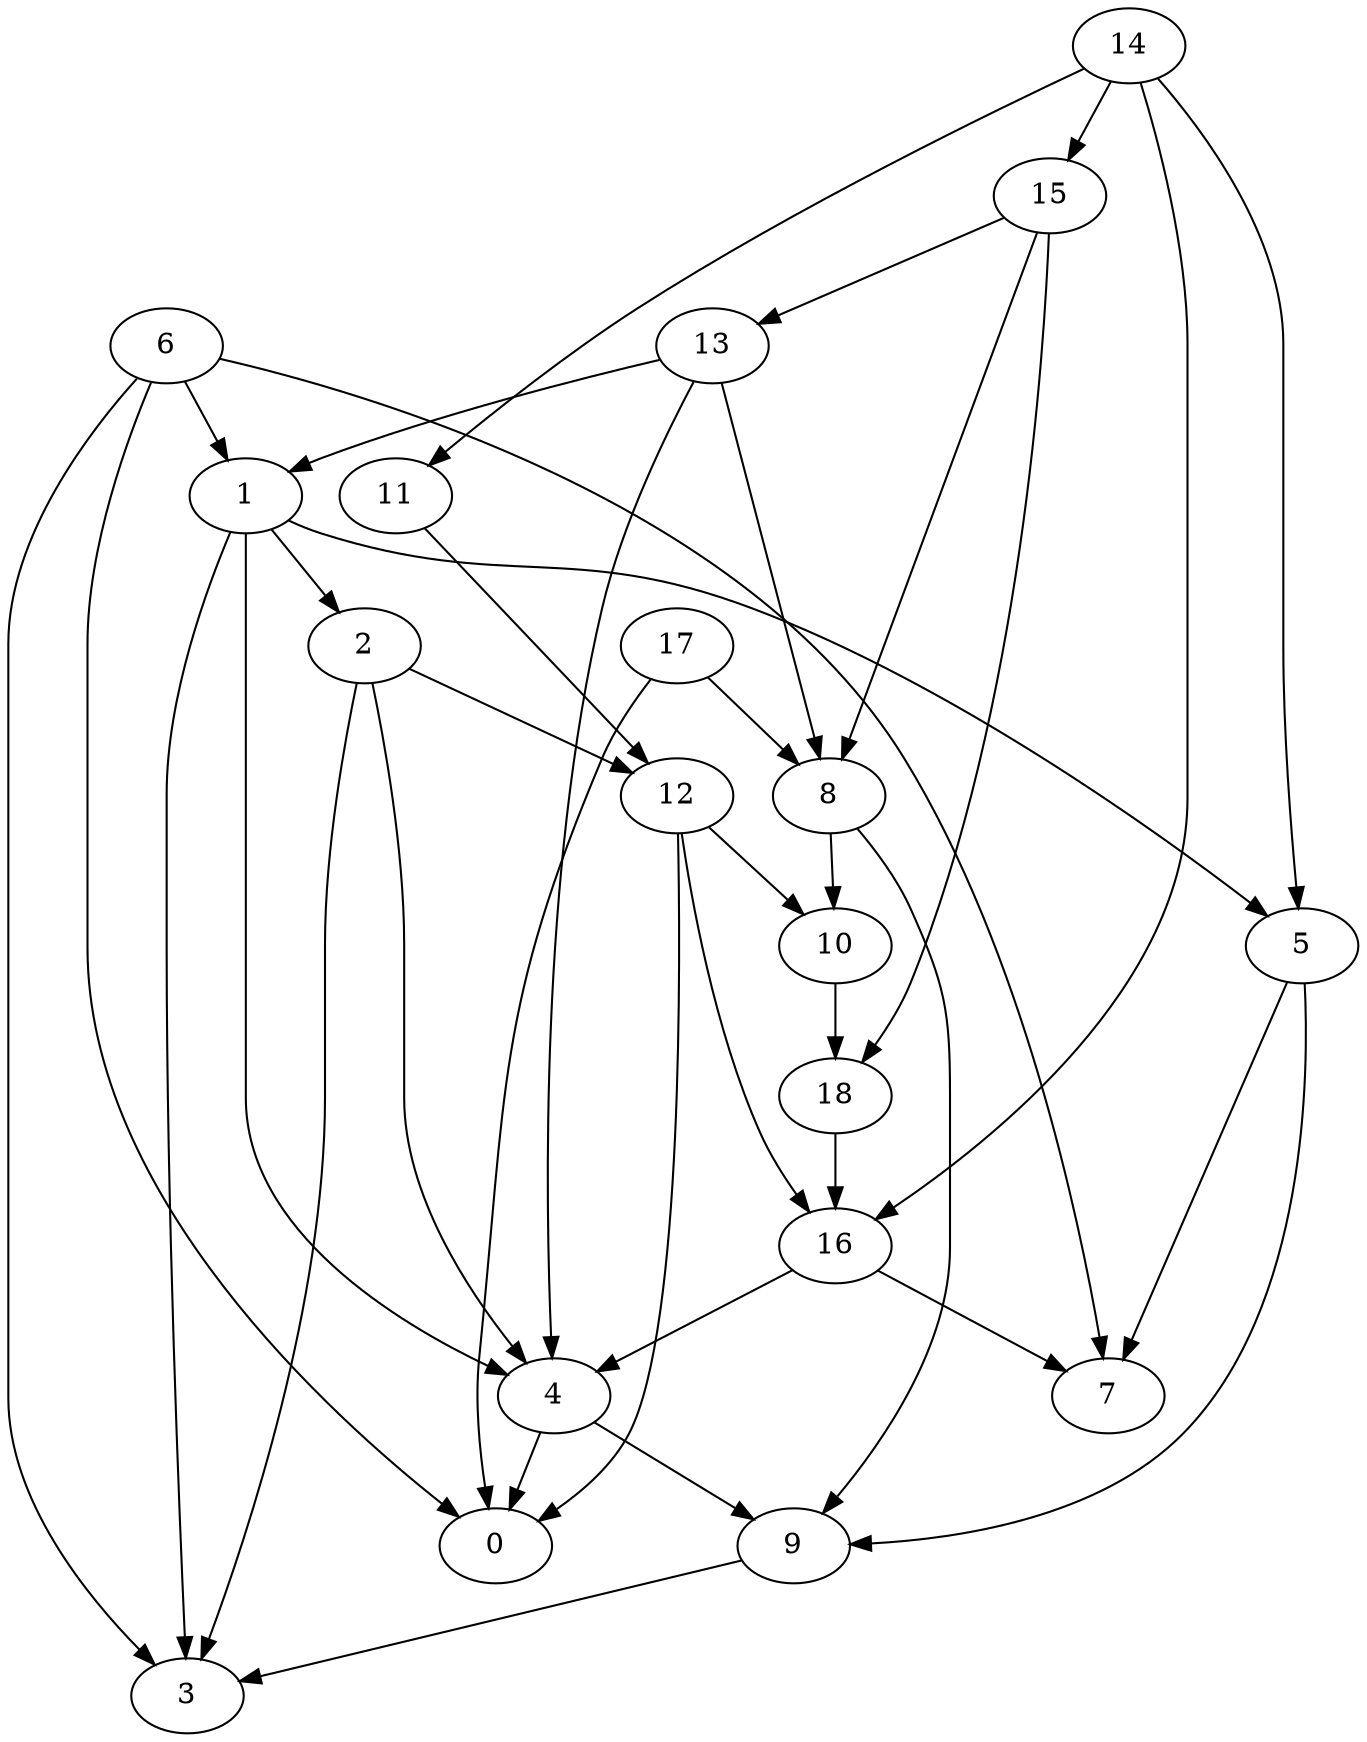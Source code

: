 strict digraph "" {
	0	 [pos="30.981549620628357,42.355453968048096"];
	1	 [pos="23.55845272541046,69.94050741195679"];
	2	 [pos="44.994837045669556,21.60167098045349"];
	1 -> 2;
	3	 [pos="57.96061158180237,60.46087145805359"];
	1 -> 3;
	4	 [pos="50.082504749298096,83.57772827148438"];
	1 -> 4;
	5	 [pos="74.57340359687805,54.378896951675415"];
	1 -> 5;
	2 -> 3;
	2 -> 4;
	12	 [pos="42.159503698349,67.52064228057861"];
	2 -> 12;
	4 -> 0;
	9	 [pos="2.2572075948119164,73.9952564239502"];
	4 -> 9;
	7	 [pos="58.12593698501587,58.45123529434204"];
	5 -> 7;
	5 -> 9;
	6	 [pos="82.43523240089417,68.67306232452393"];
	6 -> 0;
	6 -> 1;
	6 -> 3;
	6 -> 7;
	8	 [pos="78.4493088722229,39.36380445957184"];
	8 -> 9;
	10	 [pos="4.071524366736412,12.591797113418579"];
	8 -> 10;
	9 -> 3;
	18	 [pos="80.83557486534119,69.12519931793213"];
	10 -> 18;
	11	 [pos="34.40208435058594,73.59930276870728"];
	11 -> 12;
	12 -> 0;
	12 -> 10;
	16	 [pos="23.388193547725677,43.6828076839447"];
	12 -> 16;
	13	 [pos="44.51781213283539,5.8524612337350845"];
	13 -> 1;
	13 -> 4;
	13 -> 8;
	14	 [pos="75.36811232566833,74.5429277420044"];
	14 -> 5;
	14 -> 11;
	15	 [pos="39.19793367385864,49.73946511745453"];
	14 -> 15;
	14 -> 16;
	15 -> 8;
	15 -> 13;
	15 -> 18;
	16 -> 4;
	16 -> 7;
	17	 [pos="68.90896558761597,16.0586878657341"];
	17 -> 0;
	17 -> 8;
	18 -> 16;
}

